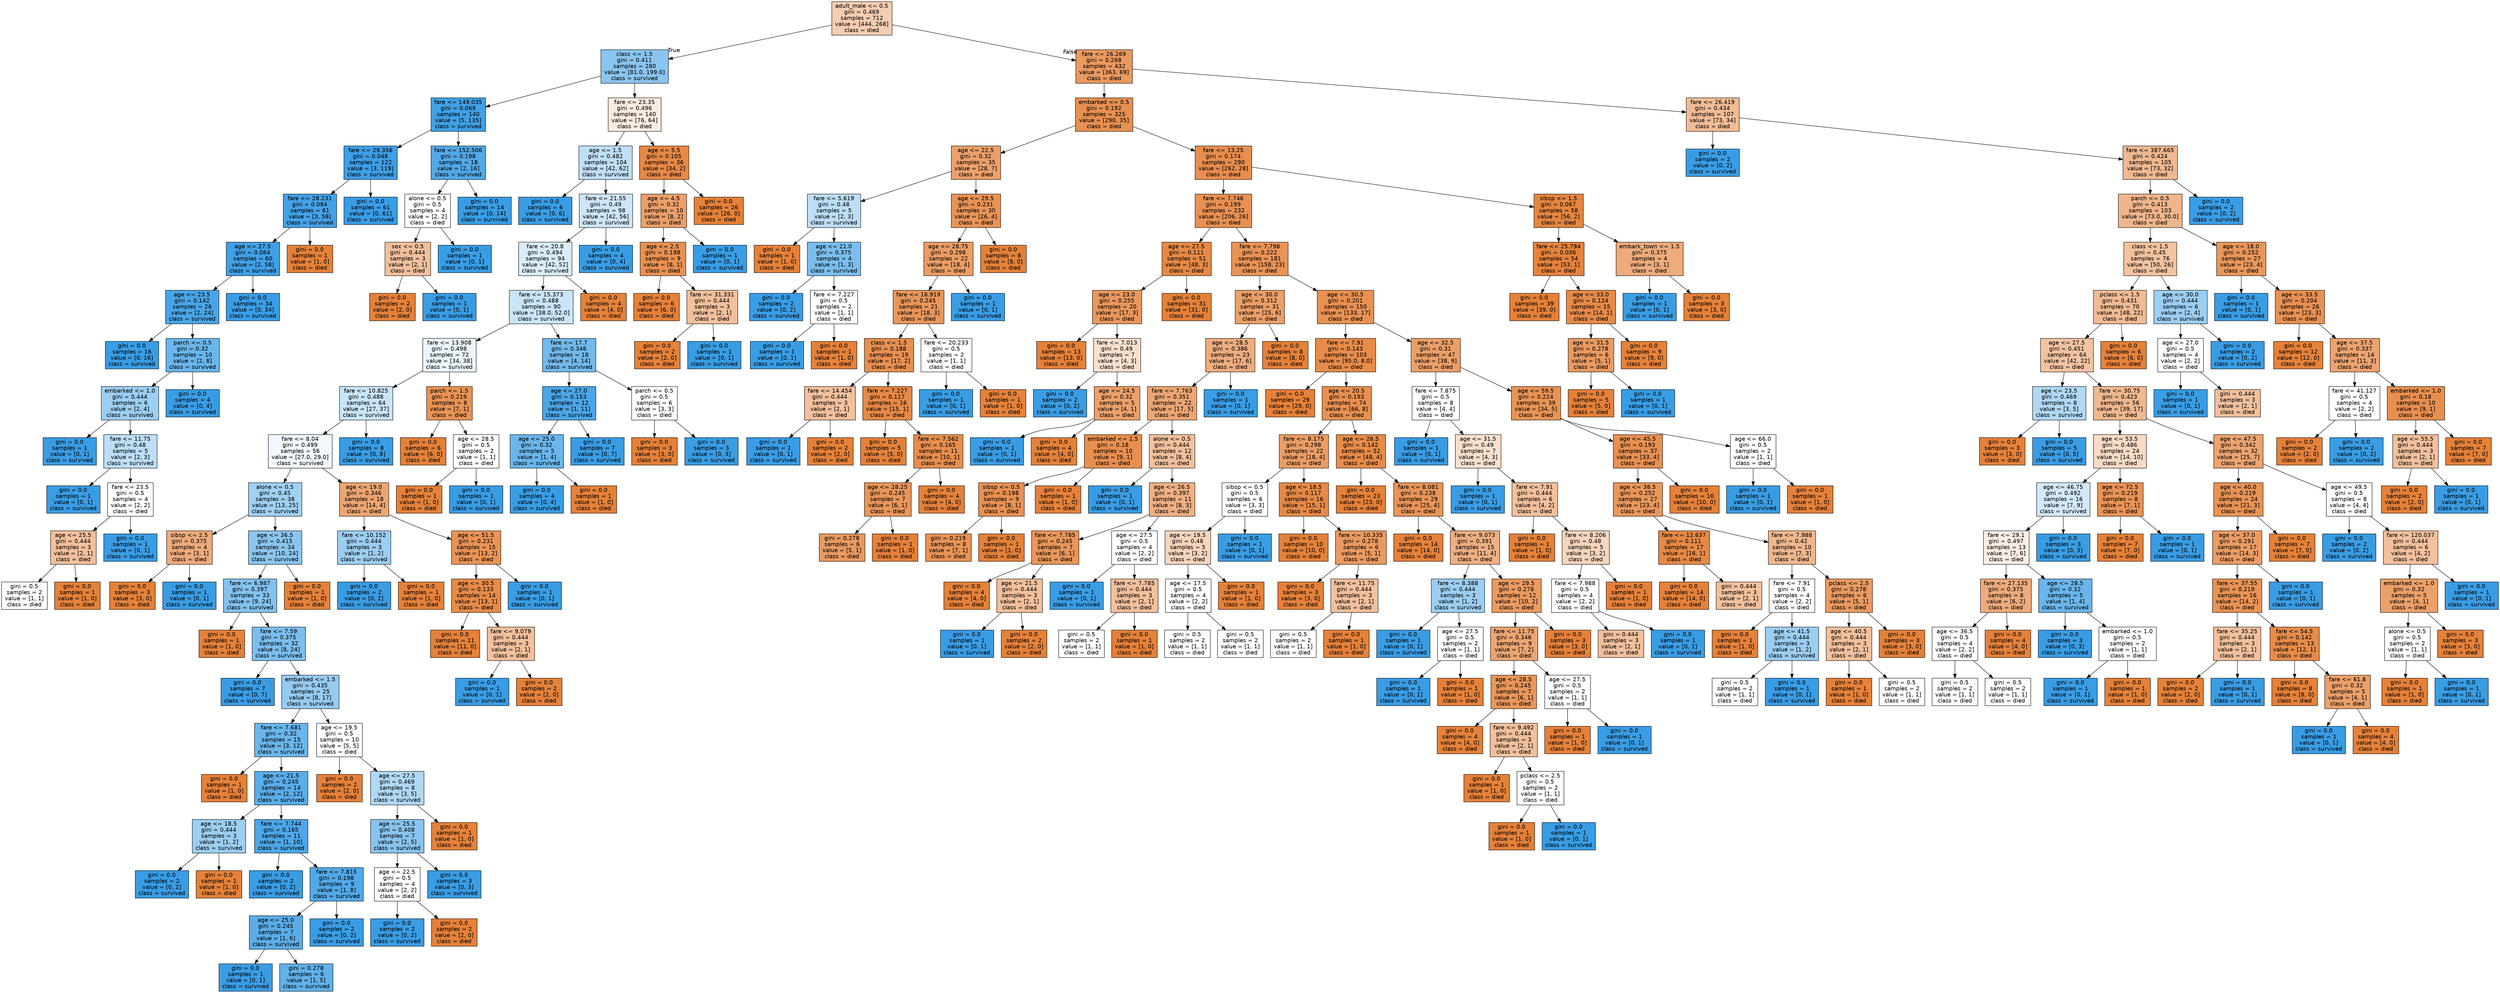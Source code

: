 digraph Tree {
node [shape=box, style="filled", color="black", fontname="helvetica"] ;
edge [fontname="helvetica"] ;
0 [label="adult_male <= 0.5\ngini = 0.469\nsamples = 712\nvalue = [444, 268]\nclass = died", fillcolor="#f5cdb1"] ;
1 [label="class <= 1.5\ngini = 0.411\nsamples = 280\nvalue = [81.0, 199.0]\nclass = survived", fillcolor="#8ac5f0"] ;
0 -> 1 [labeldistance=2.5, labelangle=45, headlabel="True"] ;
2 [label="fare <= 149.035\ngini = 0.069\nsamples = 140\nvalue = [5, 135]\nclass = survived", fillcolor="#40a1e6"] ;
1 -> 2 ;
3 [label="fare <= 29.356\ngini = 0.048\nsamples = 122\nvalue = [3, 119]\nclass = survived", fillcolor="#3e9fe6"] ;
2 -> 3 ;
4 [label="fare <= 28.231\ngini = 0.094\nsamples = 61\nvalue = [3, 58]\nclass = survived", fillcolor="#43a2e6"] ;
3 -> 4 ;
5 [label="age <= 27.5\ngini = 0.064\nsamples = 60\nvalue = [2, 58]\nclass = survived", fillcolor="#40a0e6"] ;
4 -> 5 ;
6 [label="age <= 23.5\ngini = 0.142\nsamples = 26\nvalue = [2, 24]\nclass = survived", fillcolor="#49a5e7"] ;
5 -> 6 ;
7 [label="gini = 0.0\nsamples = 16\nvalue = [0, 16]\nclass = survived", fillcolor="#399de5"] ;
6 -> 7 ;
8 [label="parch <= 0.5\ngini = 0.32\nsamples = 10\nvalue = [2, 8]\nclass = survived", fillcolor="#6ab6ec"] ;
6 -> 8 ;
9 [label="embarked <= 1.0\ngini = 0.444\nsamples = 6\nvalue = [2, 4]\nclass = survived", fillcolor="#9ccef2"] ;
8 -> 9 ;
10 [label="gini = 0.0\nsamples = 1\nvalue = [0, 1]\nclass = survived", fillcolor="#399de5"] ;
9 -> 10 ;
11 [label="fare <= 11.75\ngini = 0.48\nsamples = 5\nvalue = [2, 3]\nclass = survived", fillcolor="#bddef6"] ;
9 -> 11 ;
12 [label="gini = 0.0\nsamples = 1\nvalue = [0, 1]\nclass = survived", fillcolor="#399de5"] ;
11 -> 12 ;
13 [label="fare <= 23.5\ngini = 0.5\nsamples = 4\nvalue = [2, 2]\nclass = died", fillcolor="#ffffff"] ;
11 -> 13 ;
14 [label="age <= 25.5\ngini = 0.444\nsamples = 3\nvalue = [2, 1]\nclass = died", fillcolor="#f2c09c"] ;
13 -> 14 ;
15 [label="gini = 0.5\nsamples = 2\nvalue = [1, 1]\nclass = died", fillcolor="#ffffff"] ;
14 -> 15 ;
16 [label="gini = 0.0\nsamples = 1\nvalue = [1, 0]\nclass = died", fillcolor="#e58139"] ;
14 -> 16 ;
17 [label="gini = 0.0\nsamples = 1\nvalue = [0, 1]\nclass = survived", fillcolor="#399de5"] ;
13 -> 17 ;
18 [label="gini = 0.0\nsamples = 4\nvalue = [0, 4]\nclass = survived", fillcolor="#399de5"] ;
8 -> 18 ;
19 [label="gini = 0.0\nsamples = 34\nvalue = [0, 34]\nclass = survived", fillcolor="#399de5"] ;
5 -> 19 ;
20 [label="gini = 0.0\nsamples = 1\nvalue = [1, 0]\nclass = died", fillcolor="#e58139"] ;
4 -> 20 ;
21 [label="gini = 0.0\nsamples = 61\nvalue = [0, 61]\nclass = survived", fillcolor="#399de5"] ;
3 -> 21 ;
22 [label="fare <= 152.506\ngini = 0.198\nsamples = 18\nvalue = [2, 16]\nclass = survived", fillcolor="#52a9e8"] ;
2 -> 22 ;
23 [label="alone <= 0.5\ngini = 0.5\nsamples = 4\nvalue = [2, 2]\nclass = died", fillcolor="#ffffff"] ;
22 -> 23 ;
24 [label="sex <= 0.5\ngini = 0.444\nsamples = 3\nvalue = [2, 1]\nclass = died", fillcolor="#f2c09c"] ;
23 -> 24 ;
25 [label="gini = 0.0\nsamples = 2\nvalue = [2, 0]\nclass = died", fillcolor="#e58139"] ;
24 -> 25 ;
26 [label="gini = 0.0\nsamples = 1\nvalue = [0, 1]\nclass = survived", fillcolor="#399de5"] ;
24 -> 26 ;
27 [label="gini = 0.0\nsamples = 1\nvalue = [0, 1]\nclass = survived", fillcolor="#399de5"] ;
23 -> 27 ;
28 [label="gini = 0.0\nsamples = 14\nvalue = [0, 14]\nclass = survived", fillcolor="#399de5"] ;
22 -> 28 ;
29 [label="fare <= 23.35\ngini = 0.496\nsamples = 140\nvalue = [76, 64]\nclass = died", fillcolor="#fbebe0"] ;
1 -> 29 ;
30 [label="age <= 1.5\ngini = 0.482\nsamples = 104\nvalue = [42, 62]\nclass = survived", fillcolor="#bfdff7"] ;
29 -> 30 ;
31 [label="gini = 0.0\nsamples = 6\nvalue = [0, 6]\nclass = survived", fillcolor="#399de5"] ;
30 -> 31 ;
32 [label="fare <= 21.55\ngini = 0.49\nsamples = 98\nvalue = [42, 56]\nclass = survived", fillcolor="#cee6f8"] ;
30 -> 32 ;
33 [label="fare <= 20.8\ngini = 0.494\nsamples = 94\nvalue = [42, 52]\nclass = survived", fillcolor="#d9ecfa"] ;
32 -> 33 ;
34 [label="fare <= 15.373\ngini = 0.488\nsamples = 90\nvalue = [38.0, 52.0]\nclass = survived", fillcolor="#cae5f8"] ;
33 -> 34 ;
35 [label="fare <= 13.908\ngini = 0.498\nsamples = 72\nvalue = [34, 38]\nclass = survived", fillcolor="#eaf5fc"] ;
34 -> 35 ;
36 [label="fare <= 10.825\ngini = 0.488\nsamples = 64\nvalue = [27, 37]\nclass = survived", fillcolor="#c9e5f8"] ;
35 -> 36 ;
37 [label="fare <= 8.04\ngini = 0.499\nsamples = 56\nvalue = [27.0, 29.0]\nclass = survived", fillcolor="#f1f8fd"] ;
36 -> 37 ;
38 [label="alone <= 0.5\ngini = 0.45\nsamples = 38\nvalue = [13, 25]\nclass = survived", fillcolor="#a0d0f3"] ;
37 -> 38 ;
39 [label="sibsp <= 2.5\ngini = 0.375\nsamples = 4\nvalue = [3, 1]\nclass = died", fillcolor="#eeab7b"] ;
38 -> 39 ;
40 [label="gini = 0.0\nsamples = 3\nvalue = [3, 0]\nclass = died", fillcolor="#e58139"] ;
39 -> 40 ;
41 [label="gini = 0.0\nsamples = 1\nvalue = [0, 1]\nclass = survived", fillcolor="#399de5"] ;
39 -> 41 ;
42 [label="age <= 36.5\ngini = 0.415\nsamples = 34\nvalue = [10, 24]\nclass = survived", fillcolor="#8bc6f0"] ;
38 -> 42 ;
43 [label="fare <= 6.987\ngini = 0.397\nsamples = 33\nvalue = [9, 24]\nclass = survived", fillcolor="#83c2ef"] ;
42 -> 43 ;
44 [label="gini = 0.0\nsamples = 1\nvalue = [1, 0]\nclass = died", fillcolor="#e58139"] ;
43 -> 44 ;
45 [label="fare <= 7.59\ngini = 0.375\nsamples = 32\nvalue = [8, 24]\nclass = survived", fillcolor="#7bbeee"] ;
43 -> 45 ;
46 [label="gini = 0.0\nsamples = 7\nvalue = [0, 7]\nclass = survived", fillcolor="#399de5"] ;
45 -> 46 ;
47 [label="embarked <= 1.5\ngini = 0.435\nsamples = 25\nvalue = [8, 17]\nclass = survived", fillcolor="#96cbf1"] ;
45 -> 47 ;
48 [label="fare <= 7.681\ngini = 0.32\nsamples = 15\nvalue = [3, 12]\nclass = survived", fillcolor="#6ab6ec"] ;
47 -> 48 ;
49 [label="gini = 0.0\nsamples = 1\nvalue = [1, 0]\nclass = died", fillcolor="#e58139"] ;
48 -> 49 ;
50 [label="age <= 21.5\ngini = 0.245\nsamples = 14\nvalue = [2, 12]\nclass = survived", fillcolor="#5aade9"] ;
48 -> 50 ;
51 [label="age <= 18.5\ngini = 0.444\nsamples = 3\nvalue = [1, 2]\nclass = survived", fillcolor="#9ccef2"] ;
50 -> 51 ;
52 [label="gini = 0.0\nsamples = 2\nvalue = [0, 2]\nclass = survived", fillcolor="#399de5"] ;
51 -> 52 ;
53 [label="gini = 0.0\nsamples = 1\nvalue = [1, 0]\nclass = died", fillcolor="#e58139"] ;
51 -> 53 ;
54 [label="fare <= 7.744\ngini = 0.165\nsamples = 11\nvalue = [1, 10]\nclass = survived", fillcolor="#4da7e8"] ;
50 -> 54 ;
55 [label="gini = 0.0\nsamples = 2\nvalue = [0, 2]\nclass = survived", fillcolor="#399de5"] ;
54 -> 55 ;
56 [label="fare <= 7.815\ngini = 0.198\nsamples = 9\nvalue = [1, 8]\nclass = survived", fillcolor="#52a9e8"] ;
54 -> 56 ;
57 [label="age <= 25.0\ngini = 0.245\nsamples = 7\nvalue = [1, 6]\nclass = survived", fillcolor="#5aade9"] ;
56 -> 57 ;
58 [label="gini = 0.0\nsamples = 1\nvalue = [0, 1]\nclass = survived", fillcolor="#399de5"] ;
57 -> 58 ;
59 [label="gini = 0.278\nsamples = 6\nvalue = [1, 5]\nclass = survived", fillcolor="#61b1ea"] ;
57 -> 59 ;
60 [label="gini = 0.0\nsamples = 2\nvalue = [0, 2]\nclass = survived", fillcolor="#399de5"] ;
56 -> 60 ;
61 [label="age <= 19.5\ngini = 0.5\nsamples = 10\nvalue = [5, 5]\nclass = died", fillcolor="#ffffff"] ;
47 -> 61 ;
62 [label="gini = 0.0\nsamples = 2\nvalue = [2, 0]\nclass = died", fillcolor="#e58139"] ;
61 -> 62 ;
63 [label="age <= 27.5\ngini = 0.469\nsamples = 8\nvalue = [3, 5]\nclass = survived", fillcolor="#b0d8f5"] ;
61 -> 63 ;
64 [label="age <= 25.5\ngini = 0.408\nsamples = 7\nvalue = [2, 5]\nclass = survived", fillcolor="#88c4ef"] ;
63 -> 64 ;
65 [label="age <= 22.5\ngini = 0.5\nsamples = 4\nvalue = [2, 2]\nclass = died", fillcolor="#ffffff"] ;
64 -> 65 ;
66 [label="gini = 0.0\nsamples = 2\nvalue = [0, 2]\nclass = survived", fillcolor="#399de5"] ;
65 -> 66 ;
67 [label="gini = 0.0\nsamples = 2\nvalue = [2, 0]\nclass = died", fillcolor="#e58139"] ;
65 -> 67 ;
68 [label="gini = 0.0\nsamples = 3\nvalue = [0, 3]\nclass = survived", fillcolor="#399de5"] ;
64 -> 68 ;
69 [label="gini = 0.0\nsamples = 1\nvalue = [1, 0]\nclass = died", fillcolor="#e58139"] ;
63 -> 69 ;
70 [label="gini = 0.0\nsamples = 1\nvalue = [1, 0]\nclass = died", fillcolor="#e58139"] ;
42 -> 70 ;
71 [label="age <= 19.0\ngini = 0.346\nsamples = 18\nvalue = [14, 4]\nclass = died", fillcolor="#eca572"] ;
37 -> 71 ;
72 [label="fare <= 10.152\ngini = 0.444\nsamples = 3\nvalue = [1, 2]\nclass = survived", fillcolor="#9ccef2"] ;
71 -> 72 ;
73 [label="gini = 0.0\nsamples = 2\nvalue = [0, 2]\nclass = survived", fillcolor="#399de5"] ;
72 -> 73 ;
74 [label="gini = 0.0\nsamples = 1\nvalue = [1, 0]\nclass = died", fillcolor="#e58139"] ;
72 -> 74 ;
75 [label="age <= 51.5\ngini = 0.231\nsamples = 15\nvalue = [13, 2]\nclass = died", fillcolor="#e99457"] ;
71 -> 75 ;
76 [label="age <= 30.5\ngini = 0.133\nsamples = 14\nvalue = [13, 1]\nclass = died", fillcolor="#e78b48"] ;
75 -> 76 ;
77 [label="gini = 0.0\nsamples = 11\nvalue = [11, 0]\nclass = died", fillcolor="#e58139"] ;
76 -> 77 ;
78 [label="fare <= 9.079\ngini = 0.444\nsamples = 3\nvalue = [2, 1]\nclass = died", fillcolor="#f2c09c"] ;
76 -> 78 ;
79 [label="gini = 0.0\nsamples = 1\nvalue = [0, 1]\nclass = survived", fillcolor="#399de5"] ;
78 -> 79 ;
80 [label="gini = 0.0\nsamples = 2\nvalue = [2, 0]\nclass = died", fillcolor="#e58139"] ;
78 -> 80 ;
81 [label="gini = 0.0\nsamples = 1\nvalue = [0, 1]\nclass = survived", fillcolor="#399de5"] ;
75 -> 81 ;
82 [label="gini = 0.0\nsamples = 8\nvalue = [0, 8]\nclass = survived", fillcolor="#399de5"] ;
36 -> 82 ;
83 [label="parch <= 1.5\ngini = 0.219\nsamples = 8\nvalue = [7, 1]\nclass = died", fillcolor="#e99355"] ;
35 -> 83 ;
84 [label="gini = 0.0\nsamples = 6\nvalue = [6, 0]\nclass = died", fillcolor="#e58139"] ;
83 -> 84 ;
85 [label="age <= 28.5\ngini = 0.5\nsamples = 2\nvalue = [1, 1]\nclass = died", fillcolor="#ffffff"] ;
83 -> 85 ;
86 [label="gini = 0.0\nsamples = 1\nvalue = [1, 0]\nclass = died", fillcolor="#e58139"] ;
85 -> 86 ;
87 [label="gini = 0.0\nsamples = 1\nvalue = [0, 1]\nclass = survived", fillcolor="#399de5"] ;
85 -> 87 ;
88 [label="fare <= 17.7\ngini = 0.346\nsamples = 18\nvalue = [4, 14]\nclass = survived", fillcolor="#72b9ec"] ;
34 -> 88 ;
89 [label="age <= 27.0\ngini = 0.153\nsamples = 12\nvalue = [1, 11]\nclass = survived", fillcolor="#4ba6e7"] ;
88 -> 89 ;
90 [label="age <= 25.0\ngini = 0.32\nsamples = 5\nvalue = [1, 4]\nclass = survived", fillcolor="#6ab6ec"] ;
89 -> 90 ;
91 [label="gini = 0.0\nsamples = 4\nvalue = [0, 4]\nclass = survived", fillcolor="#399de5"] ;
90 -> 91 ;
92 [label="gini = 0.0\nsamples = 1\nvalue = [1, 0]\nclass = died", fillcolor="#e58139"] ;
90 -> 92 ;
93 [label="gini = 0.0\nsamples = 7\nvalue = [0, 7]\nclass = survived", fillcolor="#399de5"] ;
89 -> 93 ;
94 [label="parch <= 0.5\ngini = 0.5\nsamples = 6\nvalue = [3, 3]\nclass = died", fillcolor="#ffffff"] ;
88 -> 94 ;
95 [label="gini = 0.0\nsamples = 3\nvalue = [3, 0]\nclass = died", fillcolor="#e58139"] ;
94 -> 95 ;
96 [label="gini = 0.0\nsamples = 3\nvalue = [0, 3]\nclass = survived", fillcolor="#399de5"] ;
94 -> 96 ;
97 [label="gini = 0.0\nsamples = 4\nvalue = [4, 0]\nclass = died", fillcolor="#e58139"] ;
33 -> 97 ;
98 [label="gini = 0.0\nsamples = 4\nvalue = [0, 4]\nclass = survived", fillcolor="#399de5"] ;
32 -> 98 ;
99 [label="age <= 5.5\ngini = 0.105\nsamples = 36\nvalue = [34, 2]\nclass = died", fillcolor="#e78845"] ;
29 -> 99 ;
100 [label="age <= 4.5\ngini = 0.32\nsamples = 10\nvalue = [8, 2]\nclass = died", fillcolor="#eca06a"] ;
99 -> 100 ;
101 [label="age <= 2.5\ngini = 0.198\nsamples = 9\nvalue = [8, 1]\nclass = died", fillcolor="#e89152"] ;
100 -> 101 ;
102 [label="gini = 0.0\nsamples = 6\nvalue = [6, 0]\nclass = died", fillcolor="#e58139"] ;
101 -> 102 ;
103 [label="fare <= 31.331\ngini = 0.444\nsamples = 3\nvalue = [2, 1]\nclass = died", fillcolor="#f2c09c"] ;
101 -> 103 ;
104 [label="gini = 0.0\nsamples = 2\nvalue = [2, 0]\nclass = died", fillcolor="#e58139"] ;
103 -> 104 ;
105 [label="gini = 0.0\nsamples = 1\nvalue = [0, 1]\nclass = survived", fillcolor="#399de5"] ;
103 -> 105 ;
106 [label="gini = 0.0\nsamples = 1\nvalue = [0, 1]\nclass = survived", fillcolor="#399de5"] ;
100 -> 106 ;
107 [label="gini = 0.0\nsamples = 26\nvalue = [26, 0]\nclass = died", fillcolor="#e58139"] ;
99 -> 107 ;
108 [label="fare <= 26.269\ngini = 0.268\nsamples = 432\nvalue = [363, 69]\nclass = died", fillcolor="#ea995f"] ;
0 -> 108 [labeldistance=2.5, labelangle=-45, headlabel="False"] ;
109 [label="embarked <= 0.5\ngini = 0.192\nsamples = 325\nvalue = [290, 35]\nclass = died", fillcolor="#e89051"] ;
108 -> 109 ;
110 [label="age <= 22.5\ngini = 0.32\nsamples = 35\nvalue = [28, 7]\nclass = died", fillcolor="#eca06a"] ;
109 -> 110 ;
111 [label="fare <= 5.619\ngini = 0.48\nsamples = 5\nvalue = [2, 3]\nclass = survived", fillcolor="#bddef6"] ;
110 -> 111 ;
112 [label="gini = 0.0\nsamples = 1\nvalue = [1, 0]\nclass = died", fillcolor="#e58139"] ;
111 -> 112 ;
113 [label="age <= 21.0\ngini = 0.375\nsamples = 4\nvalue = [1, 3]\nclass = survived", fillcolor="#7bbeee"] ;
111 -> 113 ;
114 [label="gini = 0.0\nsamples = 2\nvalue = [0, 2]\nclass = survived", fillcolor="#399de5"] ;
113 -> 114 ;
115 [label="fare <= 7.227\ngini = 0.5\nsamples = 2\nvalue = [1, 1]\nclass = died", fillcolor="#ffffff"] ;
113 -> 115 ;
116 [label="gini = 0.0\nsamples = 1\nvalue = [0, 1]\nclass = survived", fillcolor="#399de5"] ;
115 -> 116 ;
117 [label="gini = 0.0\nsamples = 1\nvalue = [1, 0]\nclass = died", fillcolor="#e58139"] ;
115 -> 117 ;
118 [label="age <= 29.5\ngini = 0.231\nsamples = 30\nvalue = [26, 4]\nclass = died", fillcolor="#e99457"] ;
110 -> 118 ;
119 [label="age <= 28.75\ngini = 0.298\nsamples = 22\nvalue = [18, 4]\nclass = died", fillcolor="#eb9d65"] ;
118 -> 119 ;
120 [label="fare <= 16.919\ngini = 0.245\nsamples = 21\nvalue = [18, 3]\nclass = died", fillcolor="#e9965a"] ;
119 -> 120 ;
121 [label="class <= 1.5\ngini = 0.188\nsamples = 19\nvalue = [17, 2]\nclass = died", fillcolor="#e89050"] ;
120 -> 121 ;
122 [label="fare <= 14.454\ngini = 0.444\nsamples = 3\nvalue = [2, 1]\nclass = died", fillcolor="#f2c09c"] ;
121 -> 122 ;
123 [label="gini = 0.0\nsamples = 1\nvalue = [0, 1]\nclass = survived", fillcolor="#399de5"] ;
122 -> 123 ;
124 [label="gini = 0.0\nsamples = 2\nvalue = [2, 0]\nclass = died", fillcolor="#e58139"] ;
122 -> 124 ;
125 [label="fare <= 7.227\ngini = 0.117\nsamples = 16\nvalue = [15, 1]\nclass = died", fillcolor="#e78946"] ;
121 -> 125 ;
126 [label="gini = 0.0\nsamples = 5\nvalue = [5, 0]\nclass = died", fillcolor="#e58139"] ;
125 -> 126 ;
127 [label="fare <= 7.562\ngini = 0.165\nsamples = 11\nvalue = [10, 1]\nclass = died", fillcolor="#e88e4d"] ;
125 -> 127 ;
128 [label="age <= 28.25\ngini = 0.245\nsamples = 7\nvalue = [6, 1]\nclass = died", fillcolor="#e9965a"] ;
127 -> 128 ;
129 [label="gini = 0.278\nsamples = 6\nvalue = [5, 1]\nclass = died", fillcolor="#ea9a61"] ;
128 -> 129 ;
130 [label="gini = 0.0\nsamples = 1\nvalue = [1, 0]\nclass = died", fillcolor="#e58139"] ;
128 -> 130 ;
131 [label="gini = 0.0\nsamples = 4\nvalue = [4, 0]\nclass = died", fillcolor="#e58139"] ;
127 -> 131 ;
132 [label="fare <= 20.233\ngini = 0.5\nsamples = 2\nvalue = [1, 1]\nclass = died", fillcolor="#ffffff"] ;
120 -> 132 ;
133 [label="gini = 0.0\nsamples = 1\nvalue = [0, 1]\nclass = survived", fillcolor="#399de5"] ;
132 -> 133 ;
134 [label="gini = 0.0\nsamples = 1\nvalue = [1, 0]\nclass = died", fillcolor="#e58139"] ;
132 -> 134 ;
135 [label="gini = 0.0\nsamples = 1\nvalue = [0, 1]\nclass = survived", fillcolor="#399de5"] ;
119 -> 135 ;
136 [label="gini = 0.0\nsamples = 8\nvalue = [8, 0]\nclass = died", fillcolor="#e58139"] ;
118 -> 136 ;
137 [label="fare <= 13.25\ngini = 0.174\nsamples = 290\nvalue = [262, 28]\nclass = died", fillcolor="#e88e4e"] ;
109 -> 137 ;
138 [label="fare <= 7.746\ngini = 0.199\nsamples = 232\nvalue = [206, 26]\nclass = died", fillcolor="#e89152"] ;
137 -> 138 ;
139 [label="age <= 27.5\ngini = 0.111\nsamples = 51\nvalue = [48, 3]\nclass = died", fillcolor="#e78945"] ;
138 -> 139 ;
140 [label="age <= 23.0\ngini = 0.255\nsamples = 20\nvalue = [17, 3]\nclass = died", fillcolor="#ea975c"] ;
139 -> 140 ;
141 [label="gini = 0.0\nsamples = 13\nvalue = [13, 0]\nclass = died", fillcolor="#e58139"] ;
140 -> 141 ;
142 [label="fare <= 7.013\ngini = 0.49\nsamples = 7\nvalue = [4, 3]\nclass = died", fillcolor="#f8e0ce"] ;
140 -> 142 ;
143 [label="gini = 0.0\nsamples = 2\nvalue = [0, 2]\nclass = survived", fillcolor="#399de5"] ;
142 -> 143 ;
144 [label="age <= 24.5\ngini = 0.32\nsamples = 5\nvalue = [4, 1]\nclass = died", fillcolor="#eca06a"] ;
142 -> 144 ;
145 [label="gini = 0.0\nsamples = 1\nvalue = [0, 1]\nclass = survived", fillcolor="#399de5"] ;
144 -> 145 ;
146 [label="gini = 0.0\nsamples = 4\nvalue = [4, 0]\nclass = died", fillcolor="#e58139"] ;
144 -> 146 ;
147 [label="gini = 0.0\nsamples = 31\nvalue = [31, 0]\nclass = died", fillcolor="#e58139"] ;
139 -> 147 ;
148 [label="fare <= 7.798\ngini = 0.222\nsamples = 181\nvalue = [158, 23]\nclass = died", fillcolor="#e99356"] ;
138 -> 148 ;
149 [label="age <= 30.0\ngini = 0.312\nsamples = 31\nvalue = [25, 6]\nclass = died", fillcolor="#eb9f69"] ;
148 -> 149 ;
150 [label="age <= 28.5\ngini = 0.386\nsamples = 23\nvalue = [17, 6]\nclass = died", fillcolor="#eead7f"] ;
149 -> 150 ;
151 [label="fare <= 7.763\ngini = 0.351\nsamples = 22\nvalue = [17, 5]\nclass = died", fillcolor="#eda673"] ;
150 -> 151 ;
152 [label="embarked <= 1.5\ngini = 0.18\nsamples = 10\nvalue = [9, 1]\nclass = died", fillcolor="#e88f4f"] ;
151 -> 152 ;
153 [label="sibsp <= 0.5\ngini = 0.198\nsamples = 9\nvalue = [8, 1]\nclass = died", fillcolor="#e89152"] ;
152 -> 153 ;
154 [label="gini = 0.219\nsamples = 8\nvalue = [7, 1]\nclass = died", fillcolor="#e99355"] ;
153 -> 154 ;
155 [label="gini = 0.0\nsamples = 1\nvalue = [1, 0]\nclass = died", fillcolor="#e58139"] ;
153 -> 155 ;
156 [label="gini = 0.0\nsamples = 1\nvalue = [1, 0]\nclass = died", fillcolor="#e58139"] ;
152 -> 156 ;
157 [label="alone <= 0.5\ngini = 0.444\nsamples = 12\nvalue = [8, 4]\nclass = died", fillcolor="#f2c09c"] ;
151 -> 157 ;
158 [label="gini = 0.0\nsamples = 1\nvalue = [0, 1]\nclass = survived", fillcolor="#399de5"] ;
157 -> 158 ;
159 [label="age <= 26.5\ngini = 0.397\nsamples = 11\nvalue = [8, 3]\nclass = died", fillcolor="#efb083"] ;
157 -> 159 ;
160 [label="fare <= 7.785\ngini = 0.245\nsamples = 7\nvalue = [6, 1]\nclass = died", fillcolor="#e9965a"] ;
159 -> 160 ;
161 [label="gini = 0.0\nsamples = 4\nvalue = [4, 0]\nclass = died", fillcolor="#e58139"] ;
160 -> 161 ;
162 [label="age <= 21.5\ngini = 0.444\nsamples = 3\nvalue = [2, 1]\nclass = died", fillcolor="#f2c09c"] ;
160 -> 162 ;
163 [label="gini = 0.0\nsamples = 1\nvalue = [0, 1]\nclass = survived", fillcolor="#399de5"] ;
162 -> 163 ;
164 [label="gini = 0.0\nsamples = 2\nvalue = [2, 0]\nclass = died", fillcolor="#e58139"] ;
162 -> 164 ;
165 [label="age <= 27.5\ngini = 0.5\nsamples = 4\nvalue = [2, 2]\nclass = died", fillcolor="#ffffff"] ;
159 -> 165 ;
166 [label="gini = 0.0\nsamples = 1\nvalue = [0, 1]\nclass = survived", fillcolor="#399de5"] ;
165 -> 166 ;
167 [label="fare <= 7.785\ngini = 0.444\nsamples = 3\nvalue = [2, 1]\nclass = died", fillcolor="#f2c09c"] ;
165 -> 167 ;
168 [label="gini = 0.5\nsamples = 2\nvalue = [1, 1]\nclass = died", fillcolor="#ffffff"] ;
167 -> 168 ;
169 [label="gini = 0.0\nsamples = 1\nvalue = [1, 0]\nclass = died", fillcolor="#e58139"] ;
167 -> 169 ;
170 [label="gini = 0.0\nsamples = 1\nvalue = [0, 1]\nclass = survived", fillcolor="#399de5"] ;
150 -> 170 ;
171 [label="gini = 0.0\nsamples = 8\nvalue = [8, 0]\nclass = died", fillcolor="#e58139"] ;
149 -> 171 ;
172 [label="age <= 30.5\ngini = 0.201\nsamples = 150\nvalue = [133, 17]\nclass = died", fillcolor="#e89152"] ;
148 -> 172 ;
173 [label="fare <= 7.91\ngini = 0.143\nsamples = 103\nvalue = [95.0, 8.0]\nclass = died", fillcolor="#e78c4a"] ;
172 -> 173 ;
174 [label="gini = 0.0\nsamples = 29\nvalue = [29, 0]\nclass = died", fillcolor="#e58139"] ;
173 -> 174 ;
175 [label="age <= 20.5\ngini = 0.193\nsamples = 74\nvalue = [66, 8]\nclass = died", fillcolor="#e89051"] ;
173 -> 175 ;
176 [label="fare <= 8.175\ngini = 0.298\nsamples = 22\nvalue = [18, 4]\nclass = died", fillcolor="#eb9d65"] ;
175 -> 176 ;
177 [label="sibsp <= 0.5\ngini = 0.5\nsamples = 6\nvalue = [3, 3]\nclass = died", fillcolor="#ffffff"] ;
176 -> 177 ;
178 [label="age <= 19.5\ngini = 0.48\nsamples = 5\nvalue = [3, 2]\nclass = died", fillcolor="#f6d5bd"] ;
177 -> 178 ;
179 [label="age <= 17.5\ngini = 0.5\nsamples = 4\nvalue = [2, 2]\nclass = died", fillcolor="#ffffff"] ;
178 -> 179 ;
180 [label="gini = 0.5\nsamples = 2\nvalue = [1, 1]\nclass = died", fillcolor="#ffffff"] ;
179 -> 180 ;
181 [label="gini = 0.5\nsamples = 2\nvalue = [1, 1]\nclass = died", fillcolor="#ffffff"] ;
179 -> 181 ;
182 [label="gini = 0.0\nsamples = 1\nvalue = [1, 0]\nclass = died", fillcolor="#e58139"] ;
178 -> 182 ;
183 [label="gini = 0.0\nsamples = 1\nvalue = [0, 1]\nclass = survived", fillcolor="#399de5"] ;
177 -> 183 ;
184 [label="age <= 18.5\ngini = 0.117\nsamples = 16\nvalue = [15, 1]\nclass = died", fillcolor="#e78946"] ;
176 -> 184 ;
185 [label="gini = 0.0\nsamples = 10\nvalue = [10, 0]\nclass = died", fillcolor="#e58139"] ;
184 -> 185 ;
186 [label="fare <= 10.335\ngini = 0.278\nsamples = 6\nvalue = [5, 1]\nclass = died", fillcolor="#ea9a61"] ;
184 -> 186 ;
187 [label="gini = 0.0\nsamples = 3\nvalue = [3, 0]\nclass = died", fillcolor="#e58139"] ;
186 -> 187 ;
188 [label="fare <= 11.75\ngini = 0.444\nsamples = 3\nvalue = [2, 1]\nclass = died", fillcolor="#f2c09c"] ;
186 -> 188 ;
189 [label="gini = 0.5\nsamples = 2\nvalue = [1, 1]\nclass = died", fillcolor="#ffffff"] ;
188 -> 189 ;
190 [label="gini = 0.0\nsamples = 1\nvalue = [1, 0]\nclass = died", fillcolor="#e58139"] ;
188 -> 190 ;
191 [label="age <= 26.5\ngini = 0.142\nsamples = 52\nvalue = [48, 4]\nclass = died", fillcolor="#e78c49"] ;
175 -> 191 ;
192 [label="gini = 0.0\nsamples = 23\nvalue = [23, 0]\nclass = died", fillcolor="#e58139"] ;
191 -> 192 ;
193 [label="fare <= 8.081\ngini = 0.238\nsamples = 29\nvalue = [25, 4]\nclass = died", fillcolor="#e99559"] ;
191 -> 193 ;
194 [label="gini = 0.0\nsamples = 14\nvalue = [14, 0]\nclass = died", fillcolor="#e58139"] ;
193 -> 194 ;
195 [label="fare <= 9.073\ngini = 0.391\nsamples = 15\nvalue = [11, 4]\nclass = died", fillcolor="#eeaf81"] ;
193 -> 195 ;
196 [label="fare <= 8.388\ngini = 0.444\nsamples = 3\nvalue = [1, 2]\nclass = survived", fillcolor="#9ccef2"] ;
195 -> 196 ;
197 [label="gini = 0.0\nsamples = 1\nvalue = [0, 1]\nclass = survived", fillcolor="#399de5"] ;
196 -> 197 ;
198 [label="age <= 27.5\ngini = 0.5\nsamples = 2\nvalue = [1, 1]\nclass = died", fillcolor="#ffffff"] ;
196 -> 198 ;
199 [label="gini = 0.0\nsamples = 1\nvalue = [0, 1]\nclass = survived", fillcolor="#399de5"] ;
198 -> 199 ;
200 [label="gini = 0.0\nsamples = 1\nvalue = [1, 0]\nclass = died", fillcolor="#e58139"] ;
198 -> 200 ;
201 [label="age <= 29.5\ngini = 0.278\nsamples = 12\nvalue = [10, 2]\nclass = died", fillcolor="#ea9a61"] ;
195 -> 201 ;
202 [label="fare <= 11.75\ngini = 0.346\nsamples = 9\nvalue = [7, 2]\nclass = died", fillcolor="#eca572"] ;
201 -> 202 ;
203 [label="age <= 28.5\ngini = 0.245\nsamples = 7\nvalue = [6, 1]\nclass = died", fillcolor="#e9965a"] ;
202 -> 203 ;
204 [label="gini = 0.0\nsamples = 4\nvalue = [4, 0]\nclass = died", fillcolor="#e58139"] ;
203 -> 204 ;
205 [label="fare <= 9.492\ngini = 0.444\nsamples = 3\nvalue = [2, 1]\nclass = died", fillcolor="#f2c09c"] ;
203 -> 205 ;
206 [label="gini = 0.0\nsamples = 1\nvalue = [1, 0]\nclass = died", fillcolor="#e58139"] ;
205 -> 206 ;
207 [label="pclass <= 2.5\ngini = 0.5\nsamples = 2\nvalue = [1, 1]\nclass = died", fillcolor="#ffffff"] ;
205 -> 207 ;
208 [label="gini = 0.0\nsamples = 1\nvalue = [1, 0]\nclass = died", fillcolor="#e58139"] ;
207 -> 208 ;
209 [label="gini = 0.0\nsamples = 1\nvalue = [0, 1]\nclass = survived", fillcolor="#399de5"] ;
207 -> 209 ;
210 [label="age <= 27.5\ngini = 0.5\nsamples = 2\nvalue = [1, 1]\nclass = died", fillcolor="#ffffff"] ;
202 -> 210 ;
211 [label="gini = 0.0\nsamples = 1\nvalue = [1, 0]\nclass = died", fillcolor="#e58139"] ;
210 -> 211 ;
212 [label="gini = 0.0\nsamples = 1\nvalue = [0, 1]\nclass = survived", fillcolor="#399de5"] ;
210 -> 212 ;
213 [label="gini = 0.0\nsamples = 3\nvalue = [3, 0]\nclass = died", fillcolor="#e58139"] ;
201 -> 213 ;
214 [label="age <= 32.5\ngini = 0.31\nsamples = 47\nvalue = [38, 9]\nclass = died", fillcolor="#eb9f68"] ;
172 -> 214 ;
215 [label="fare <= 7.875\ngini = 0.5\nsamples = 8\nvalue = [4, 4]\nclass = died", fillcolor="#ffffff"] ;
214 -> 215 ;
216 [label="gini = 0.0\nsamples = 1\nvalue = [0, 1]\nclass = survived", fillcolor="#399de5"] ;
215 -> 216 ;
217 [label="age <= 31.5\ngini = 0.49\nsamples = 7\nvalue = [4, 3]\nclass = died", fillcolor="#f8e0ce"] ;
215 -> 217 ;
218 [label="gini = 0.0\nsamples = 1\nvalue = [0, 1]\nclass = survived", fillcolor="#399de5"] ;
217 -> 218 ;
219 [label="fare <= 7.91\ngini = 0.444\nsamples = 6\nvalue = [4, 2]\nclass = died", fillcolor="#f2c09c"] ;
217 -> 219 ;
220 [label="gini = 0.0\nsamples = 1\nvalue = [1, 0]\nclass = died", fillcolor="#e58139"] ;
219 -> 220 ;
221 [label="fare <= 8.206\ngini = 0.48\nsamples = 5\nvalue = [3, 2]\nclass = died", fillcolor="#f6d5bd"] ;
219 -> 221 ;
222 [label="fare <= 7.988\ngini = 0.5\nsamples = 4\nvalue = [2, 2]\nclass = died", fillcolor="#ffffff"] ;
221 -> 222 ;
223 [label="gini = 0.444\nsamples = 3\nvalue = [2, 1]\nclass = died", fillcolor="#f2c09c"] ;
222 -> 223 ;
224 [label="gini = 0.0\nsamples = 1\nvalue = [0, 1]\nclass = survived", fillcolor="#399de5"] ;
222 -> 224 ;
225 [label="gini = 0.0\nsamples = 1\nvalue = [1, 0]\nclass = died", fillcolor="#e58139"] ;
221 -> 225 ;
226 [label="age <= 59.5\ngini = 0.224\nsamples = 39\nvalue = [34, 5]\nclass = died", fillcolor="#e99456"] ;
214 -> 226 ;
227 [label="age <= 45.5\ngini = 0.193\nsamples = 37\nvalue = [33, 4]\nclass = died", fillcolor="#e89051"] ;
226 -> 227 ;
228 [label="age <= 38.5\ngini = 0.252\nsamples = 27\nvalue = [23, 4]\nclass = died", fillcolor="#ea975b"] ;
227 -> 228 ;
229 [label="fare <= 12.637\ngini = 0.111\nsamples = 17\nvalue = [16, 1]\nclass = died", fillcolor="#e78945"] ;
228 -> 229 ;
230 [label="gini = 0.0\nsamples = 14\nvalue = [14, 0]\nclass = died", fillcolor="#e58139"] ;
229 -> 230 ;
231 [label="gini = 0.444\nsamples = 3\nvalue = [2, 1]\nclass = died", fillcolor="#f2c09c"] ;
229 -> 231 ;
232 [label="fare <= 7.988\ngini = 0.42\nsamples = 10\nvalue = [7, 3]\nclass = died", fillcolor="#f0b78e"] ;
228 -> 232 ;
233 [label="fare <= 7.91\ngini = 0.5\nsamples = 4\nvalue = [2, 2]\nclass = died", fillcolor="#ffffff"] ;
232 -> 233 ;
234 [label="gini = 0.0\nsamples = 1\nvalue = [1, 0]\nclass = died", fillcolor="#e58139"] ;
233 -> 234 ;
235 [label="age <= 41.5\ngini = 0.444\nsamples = 3\nvalue = [1, 2]\nclass = survived", fillcolor="#9ccef2"] ;
233 -> 235 ;
236 [label="gini = 0.5\nsamples = 2\nvalue = [1, 1]\nclass = died", fillcolor="#ffffff"] ;
235 -> 236 ;
237 [label="gini = 0.0\nsamples = 1\nvalue = [0, 1]\nclass = survived", fillcolor="#399de5"] ;
235 -> 237 ;
238 [label="pclass <= 2.5\ngini = 0.278\nsamples = 6\nvalue = [5, 1]\nclass = died", fillcolor="#ea9a61"] ;
232 -> 238 ;
239 [label="age <= 40.5\ngini = 0.444\nsamples = 3\nvalue = [2, 1]\nclass = died", fillcolor="#f2c09c"] ;
238 -> 239 ;
240 [label="gini = 0.0\nsamples = 1\nvalue = [1, 0]\nclass = died", fillcolor="#e58139"] ;
239 -> 240 ;
241 [label="gini = 0.5\nsamples = 2\nvalue = [1, 1]\nclass = died", fillcolor="#ffffff"] ;
239 -> 241 ;
242 [label="gini = 0.0\nsamples = 3\nvalue = [3, 0]\nclass = died", fillcolor="#e58139"] ;
238 -> 242 ;
243 [label="gini = 0.0\nsamples = 10\nvalue = [10, 0]\nclass = died", fillcolor="#e58139"] ;
227 -> 243 ;
244 [label="age <= 66.0\ngini = 0.5\nsamples = 2\nvalue = [1, 1]\nclass = died", fillcolor="#ffffff"] ;
226 -> 244 ;
245 [label="gini = 0.0\nsamples = 1\nvalue = [0, 1]\nclass = survived", fillcolor="#399de5"] ;
244 -> 245 ;
246 [label="gini = 0.0\nsamples = 1\nvalue = [1, 0]\nclass = died", fillcolor="#e58139"] ;
244 -> 246 ;
247 [label="sibsp <= 1.5\ngini = 0.067\nsamples = 58\nvalue = [56, 2]\nclass = died", fillcolor="#e68640"] ;
137 -> 247 ;
248 [label="fare <= 25.794\ngini = 0.036\nsamples = 54\nvalue = [53, 1]\nclass = died", fillcolor="#e5833d"] ;
247 -> 248 ;
249 [label="gini = 0.0\nsamples = 39\nvalue = [39, 0]\nclass = died", fillcolor="#e58139"] ;
248 -> 249 ;
250 [label="age <= 33.0\ngini = 0.124\nsamples = 15\nvalue = [14, 1]\nclass = died", fillcolor="#e78a47"] ;
248 -> 250 ;
251 [label="age <= 31.5\ngini = 0.278\nsamples = 6\nvalue = [5, 1]\nclass = died", fillcolor="#ea9a61"] ;
250 -> 251 ;
252 [label="gini = 0.0\nsamples = 5\nvalue = [5, 0]\nclass = died", fillcolor="#e58139"] ;
251 -> 252 ;
253 [label="gini = 0.0\nsamples = 1\nvalue = [0, 1]\nclass = survived", fillcolor="#399de5"] ;
251 -> 253 ;
254 [label="gini = 0.0\nsamples = 9\nvalue = [9, 0]\nclass = died", fillcolor="#e58139"] ;
250 -> 254 ;
255 [label="embark_town <= 1.5\ngini = 0.375\nsamples = 4\nvalue = [3, 1]\nclass = died", fillcolor="#eeab7b"] ;
247 -> 255 ;
256 [label="gini = 0.0\nsamples = 1\nvalue = [0, 1]\nclass = survived", fillcolor="#399de5"] ;
255 -> 256 ;
257 [label="gini = 0.0\nsamples = 3\nvalue = [3, 0]\nclass = died", fillcolor="#e58139"] ;
255 -> 257 ;
258 [label="fare <= 26.419\ngini = 0.434\nsamples = 107\nvalue = [73, 34]\nclass = died", fillcolor="#f1bc95"] ;
108 -> 258 ;
259 [label="gini = 0.0\nsamples = 2\nvalue = [0, 2]\nclass = survived", fillcolor="#399de5"] ;
258 -> 259 ;
260 [label="fare <= 387.665\ngini = 0.424\nsamples = 105\nvalue = [73, 32]\nclass = died", fillcolor="#f0b890"] ;
258 -> 260 ;
261 [label="parch <= 0.5\ngini = 0.413\nsamples = 103\nvalue = [73.0, 30.0]\nclass = died", fillcolor="#f0b58a"] ;
260 -> 261 ;
262 [label="class <= 1.5\ngini = 0.45\nsamples = 76\nvalue = [50, 26]\nclass = died", fillcolor="#f3c3a0"] ;
261 -> 262 ;
263 [label="pclass <= 1.5\ngini = 0.431\nsamples = 70\nvalue = [48, 22]\nclass = died", fillcolor="#f1bb94"] ;
262 -> 263 ;
264 [label="age <= 27.5\ngini = 0.451\nsamples = 64\nvalue = [42, 22]\nclass = died", fillcolor="#f3c3a1"] ;
263 -> 264 ;
265 [label="age <= 23.5\ngini = 0.469\nsamples = 8\nvalue = [3, 5]\nclass = survived", fillcolor="#b0d8f5"] ;
264 -> 265 ;
266 [label="gini = 0.0\nsamples = 3\nvalue = [3, 0]\nclass = died", fillcolor="#e58139"] ;
265 -> 266 ;
267 [label="gini = 0.0\nsamples = 5\nvalue = [0, 5]\nclass = survived", fillcolor="#399de5"] ;
265 -> 267 ;
268 [label="fare <= 30.75\ngini = 0.423\nsamples = 56\nvalue = [39, 17]\nclass = died", fillcolor="#f0b88f"] ;
264 -> 268 ;
269 [label="age <= 53.5\ngini = 0.486\nsamples = 24\nvalue = [14, 10]\nclass = died", fillcolor="#f8dbc6"] ;
268 -> 269 ;
270 [label="age <= 46.75\ngini = 0.492\nsamples = 16\nvalue = [7, 9]\nclass = survived", fillcolor="#d3e9f9"] ;
269 -> 270 ;
271 [label="fare <= 29.1\ngini = 0.497\nsamples = 13\nvalue = [7, 6]\nclass = died", fillcolor="#fbede3"] ;
270 -> 271 ;
272 [label="fare <= 27.135\ngini = 0.375\nsamples = 8\nvalue = [6, 2]\nclass = died", fillcolor="#eeab7b"] ;
271 -> 272 ;
273 [label="age <= 36.5\ngini = 0.5\nsamples = 4\nvalue = [2, 2]\nclass = died", fillcolor="#ffffff"] ;
272 -> 273 ;
274 [label="gini = 0.5\nsamples = 2\nvalue = [1, 1]\nclass = died", fillcolor="#ffffff"] ;
273 -> 274 ;
275 [label="gini = 0.5\nsamples = 2\nvalue = [1, 1]\nclass = died", fillcolor="#ffffff"] ;
273 -> 275 ;
276 [label="gini = 0.0\nsamples = 4\nvalue = [4, 0]\nclass = died", fillcolor="#e58139"] ;
272 -> 276 ;
277 [label="age <= 28.5\ngini = 0.32\nsamples = 5\nvalue = [1, 4]\nclass = survived", fillcolor="#6ab6ec"] ;
271 -> 277 ;
278 [label="gini = 0.0\nsamples = 3\nvalue = [0, 3]\nclass = survived", fillcolor="#399de5"] ;
277 -> 278 ;
279 [label="embarked <= 1.0\ngini = 0.5\nsamples = 2\nvalue = [1, 1]\nclass = died", fillcolor="#ffffff"] ;
277 -> 279 ;
280 [label="gini = 0.0\nsamples = 1\nvalue = [0, 1]\nclass = survived", fillcolor="#399de5"] ;
279 -> 280 ;
281 [label="gini = 0.0\nsamples = 1\nvalue = [1, 0]\nclass = died", fillcolor="#e58139"] ;
279 -> 281 ;
282 [label="gini = 0.0\nsamples = 3\nvalue = [0, 3]\nclass = survived", fillcolor="#399de5"] ;
270 -> 282 ;
283 [label="age <= 72.5\ngini = 0.219\nsamples = 8\nvalue = [7, 1]\nclass = died", fillcolor="#e99355"] ;
269 -> 283 ;
284 [label="gini = 0.0\nsamples = 7\nvalue = [7, 0]\nclass = died", fillcolor="#e58139"] ;
283 -> 284 ;
285 [label="gini = 0.0\nsamples = 1\nvalue = [0, 1]\nclass = survived", fillcolor="#399de5"] ;
283 -> 285 ;
286 [label="age <= 47.5\ngini = 0.342\nsamples = 32\nvalue = [25, 7]\nclass = died", fillcolor="#eca470"] ;
268 -> 286 ;
287 [label="age <= 40.0\ngini = 0.219\nsamples = 24\nvalue = [21, 3]\nclass = died", fillcolor="#e99355"] ;
286 -> 287 ;
288 [label="age <= 37.0\ngini = 0.291\nsamples = 17\nvalue = [14, 3]\nclass = died", fillcolor="#eb9c63"] ;
287 -> 288 ;
289 [label="fare <= 37.55\ngini = 0.219\nsamples = 16\nvalue = [14, 2]\nclass = died", fillcolor="#e99355"] ;
288 -> 289 ;
290 [label="fare <= 35.25\ngini = 0.444\nsamples = 3\nvalue = [2, 1]\nclass = died", fillcolor="#f2c09c"] ;
289 -> 290 ;
291 [label="gini = 0.0\nsamples = 2\nvalue = [2, 0]\nclass = died", fillcolor="#e58139"] ;
290 -> 291 ;
292 [label="gini = 0.0\nsamples = 1\nvalue = [0, 1]\nclass = survived", fillcolor="#399de5"] ;
290 -> 292 ;
293 [label="fare <= 54.5\ngini = 0.142\nsamples = 13\nvalue = [12, 1]\nclass = died", fillcolor="#e78c49"] ;
289 -> 293 ;
294 [label="gini = 0.0\nsamples = 8\nvalue = [8, 0]\nclass = died", fillcolor="#e58139"] ;
293 -> 294 ;
295 [label="fare <= 61.8\ngini = 0.32\nsamples = 5\nvalue = [4, 1]\nclass = died", fillcolor="#eca06a"] ;
293 -> 295 ;
296 [label="gini = 0.0\nsamples = 1\nvalue = [0, 1]\nclass = survived", fillcolor="#399de5"] ;
295 -> 296 ;
297 [label="gini = 0.0\nsamples = 4\nvalue = [4, 0]\nclass = died", fillcolor="#e58139"] ;
295 -> 297 ;
298 [label="gini = 0.0\nsamples = 1\nvalue = [0, 1]\nclass = survived", fillcolor="#399de5"] ;
288 -> 298 ;
299 [label="gini = 0.0\nsamples = 7\nvalue = [7, 0]\nclass = died", fillcolor="#e58139"] ;
287 -> 299 ;
300 [label="age <= 49.5\ngini = 0.5\nsamples = 8\nvalue = [4, 4]\nclass = died", fillcolor="#ffffff"] ;
286 -> 300 ;
301 [label="gini = 0.0\nsamples = 2\nvalue = [0, 2]\nclass = survived", fillcolor="#399de5"] ;
300 -> 301 ;
302 [label="fare <= 120.037\ngini = 0.444\nsamples = 6\nvalue = [4, 2]\nclass = died", fillcolor="#f2c09c"] ;
300 -> 302 ;
303 [label="embarked <= 1.0\ngini = 0.32\nsamples = 5\nvalue = [4, 1]\nclass = died", fillcolor="#eca06a"] ;
302 -> 303 ;
304 [label="alone <= 0.5\ngini = 0.5\nsamples = 2\nvalue = [1, 1]\nclass = died", fillcolor="#ffffff"] ;
303 -> 304 ;
305 [label="gini = 0.0\nsamples = 1\nvalue = [1, 0]\nclass = died", fillcolor="#e58139"] ;
304 -> 305 ;
306 [label="gini = 0.0\nsamples = 1\nvalue = [0, 1]\nclass = survived", fillcolor="#399de5"] ;
304 -> 306 ;
307 [label="gini = 0.0\nsamples = 3\nvalue = [3, 0]\nclass = died", fillcolor="#e58139"] ;
303 -> 307 ;
308 [label="gini = 0.0\nsamples = 1\nvalue = [0, 1]\nclass = survived", fillcolor="#399de5"] ;
302 -> 308 ;
309 [label="gini = 0.0\nsamples = 6\nvalue = [6, 0]\nclass = died", fillcolor="#e58139"] ;
263 -> 309 ;
310 [label="age <= 30.0\ngini = 0.444\nsamples = 6\nvalue = [2, 4]\nclass = survived", fillcolor="#9ccef2"] ;
262 -> 310 ;
311 [label="age <= 27.0\ngini = 0.5\nsamples = 4\nvalue = [2, 2]\nclass = died", fillcolor="#ffffff"] ;
310 -> 311 ;
312 [label="gini = 0.0\nsamples = 1\nvalue = [0, 1]\nclass = survived", fillcolor="#399de5"] ;
311 -> 312 ;
313 [label="gini = 0.444\nsamples = 3\nvalue = [2, 1]\nclass = died", fillcolor="#f2c09c"] ;
311 -> 313 ;
314 [label="gini = 0.0\nsamples = 2\nvalue = [0, 2]\nclass = survived", fillcolor="#399de5"] ;
310 -> 314 ;
315 [label="age <= 18.0\ngini = 0.252\nsamples = 27\nvalue = [23, 4]\nclass = died", fillcolor="#ea975b"] ;
261 -> 315 ;
316 [label="gini = 0.0\nsamples = 1\nvalue = [0, 1]\nclass = survived", fillcolor="#399de5"] ;
315 -> 316 ;
317 [label="age <= 33.5\ngini = 0.204\nsamples = 26\nvalue = [23, 3]\nclass = died", fillcolor="#e89153"] ;
315 -> 317 ;
318 [label="gini = 0.0\nsamples = 12\nvalue = [12, 0]\nclass = died", fillcolor="#e58139"] ;
317 -> 318 ;
319 [label="age <= 37.5\ngini = 0.337\nsamples = 14\nvalue = [11, 3]\nclass = died", fillcolor="#eca36f"] ;
317 -> 319 ;
320 [label="fare <= 41.127\ngini = 0.5\nsamples = 4\nvalue = [2, 2]\nclass = died", fillcolor="#ffffff"] ;
319 -> 320 ;
321 [label="gini = 0.0\nsamples = 2\nvalue = [2, 0]\nclass = died", fillcolor="#e58139"] ;
320 -> 321 ;
322 [label="gini = 0.0\nsamples = 2\nvalue = [0, 2]\nclass = survived", fillcolor="#399de5"] ;
320 -> 322 ;
323 [label="embarked <= 1.0\ngini = 0.18\nsamples = 10\nvalue = [9, 1]\nclass = died", fillcolor="#e88f4f"] ;
319 -> 323 ;
324 [label="age <= 55.5\ngini = 0.444\nsamples = 3\nvalue = [2, 1]\nclass = died", fillcolor="#f2c09c"] ;
323 -> 324 ;
325 [label="gini = 0.0\nsamples = 2\nvalue = [2, 0]\nclass = died", fillcolor="#e58139"] ;
324 -> 325 ;
326 [label="gini = 0.0\nsamples = 1\nvalue = [0, 1]\nclass = survived", fillcolor="#399de5"] ;
324 -> 326 ;
327 [label="gini = 0.0\nsamples = 7\nvalue = [7, 0]\nclass = died", fillcolor="#e58139"] ;
323 -> 327 ;
328 [label="gini = 0.0\nsamples = 2\nvalue = [0, 2]\nclass = survived", fillcolor="#399de5"] ;
260 -> 328 ;
}